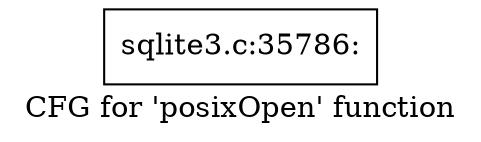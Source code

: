 digraph "CFG for 'posixOpen' function" {
	label="CFG for 'posixOpen' function";

	Node0x55c0f5727500 [shape=record,label="{sqlite3.c:35786:}"];
}
